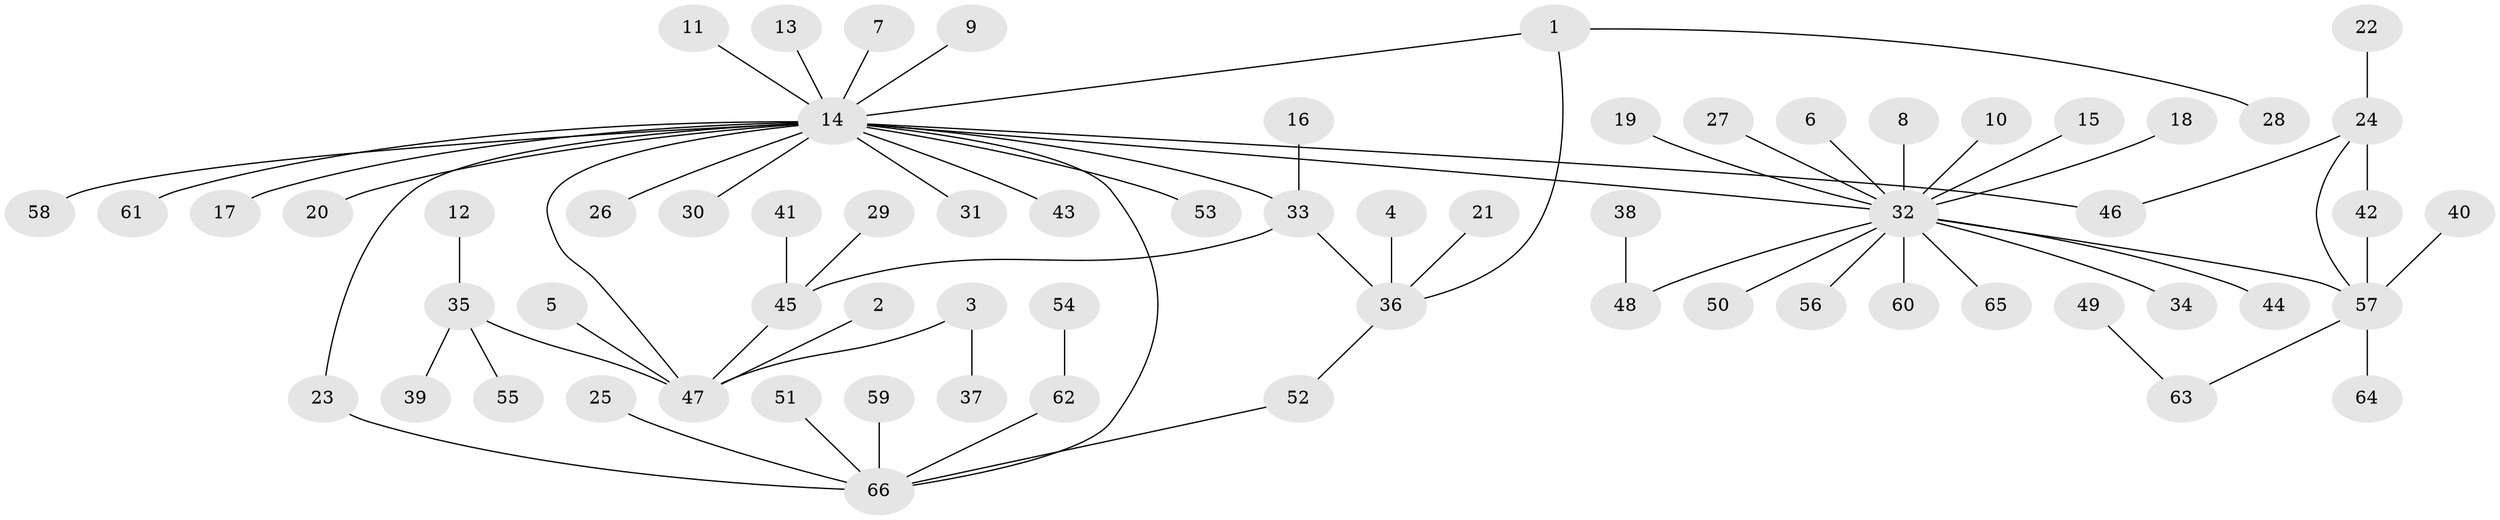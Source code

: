 // original degree distribution, {22: 0.007633587786259542, 3: 0.12213740458015267, 18: 0.007633587786259542, 9: 0.007633587786259542, 8: 0.015267175572519083, 2: 0.15267175572519084, 7: 0.007633587786259542, 1: 0.6335877862595419, 5: 0.007633587786259542, 6: 0.015267175572519083, 4: 0.022900763358778626}
// Generated by graph-tools (version 1.1) at 2025/01/03/09/25 03:01:42]
// undirected, 66 vertices, 71 edges
graph export_dot {
graph [start="1"]
  node [color=gray90,style=filled];
  1;
  2;
  3;
  4;
  5;
  6;
  7;
  8;
  9;
  10;
  11;
  12;
  13;
  14;
  15;
  16;
  17;
  18;
  19;
  20;
  21;
  22;
  23;
  24;
  25;
  26;
  27;
  28;
  29;
  30;
  31;
  32;
  33;
  34;
  35;
  36;
  37;
  38;
  39;
  40;
  41;
  42;
  43;
  44;
  45;
  46;
  47;
  48;
  49;
  50;
  51;
  52;
  53;
  54;
  55;
  56;
  57;
  58;
  59;
  60;
  61;
  62;
  63;
  64;
  65;
  66;
  1 -- 14 [weight=1.0];
  1 -- 28 [weight=1.0];
  1 -- 36 [weight=1.0];
  2 -- 47 [weight=1.0];
  3 -- 37 [weight=1.0];
  3 -- 47 [weight=1.0];
  4 -- 36 [weight=1.0];
  5 -- 47 [weight=1.0];
  6 -- 32 [weight=1.0];
  7 -- 14 [weight=1.0];
  8 -- 32 [weight=1.0];
  9 -- 14 [weight=1.0];
  10 -- 32 [weight=1.0];
  11 -- 14 [weight=1.0];
  12 -- 35 [weight=1.0];
  13 -- 14 [weight=1.0];
  14 -- 17 [weight=1.0];
  14 -- 20 [weight=1.0];
  14 -- 23 [weight=1.0];
  14 -- 26 [weight=1.0];
  14 -- 30 [weight=1.0];
  14 -- 31 [weight=1.0];
  14 -- 32 [weight=1.0];
  14 -- 33 [weight=1.0];
  14 -- 43 [weight=1.0];
  14 -- 46 [weight=1.0];
  14 -- 47 [weight=1.0];
  14 -- 53 [weight=1.0];
  14 -- 58 [weight=1.0];
  14 -- 61 [weight=1.0];
  14 -- 66 [weight=1.0];
  15 -- 32 [weight=1.0];
  16 -- 33 [weight=1.0];
  18 -- 32 [weight=1.0];
  19 -- 32 [weight=1.0];
  21 -- 36 [weight=1.0];
  22 -- 24 [weight=1.0];
  23 -- 66 [weight=1.0];
  24 -- 42 [weight=1.0];
  24 -- 46 [weight=1.0];
  24 -- 57 [weight=1.0];
  25 -- 66 [weight=1.0];
  27 -- 32 [weight=1.0];
  29 -- 45 [weight=1.0];
  32 -- 34 [weight=1.0];
  32 -- 44 [weight=1.0];
  32 -- 48 [weight=1.0];
  32 -- 50 [weight=1.0];
  32 -- 56 [weight=1.0];
  32 -- 57 [weight=1.0];
  32 -- 60 [weight=1.0];
  32 -- 65 [weight=1.0];
  33 -- 36 [weight=1.0];
  33 -- 45 [weight=1.0];
  35 -- 39 [weight=1.0];
  35 -- 47 [weight=1.0];
  35 -- 55 [weight=1.0];
  36 -- 52 [weight=1.0];
  38 -- 48 [weight=1.0];
  40 -- 57 [weight=1.0];
  41 -- 45 [weight=1.0];
  42 -- 57 [weight=1.0];
  45 -- 47 [weight=1.0];
  49 -- 63 [weight=1.0];
  51 -- 66 [weight=1.0];
  52 -- 66 [weight=1.0];
  54 -- 62 [weight=1.0];
  57 -- 63 [weight=1.0];
  57 -- 64 [weight=1.0];
  59 -- 66 [weight=1.0];
  62 -- 66 [weight=1.0];
}
